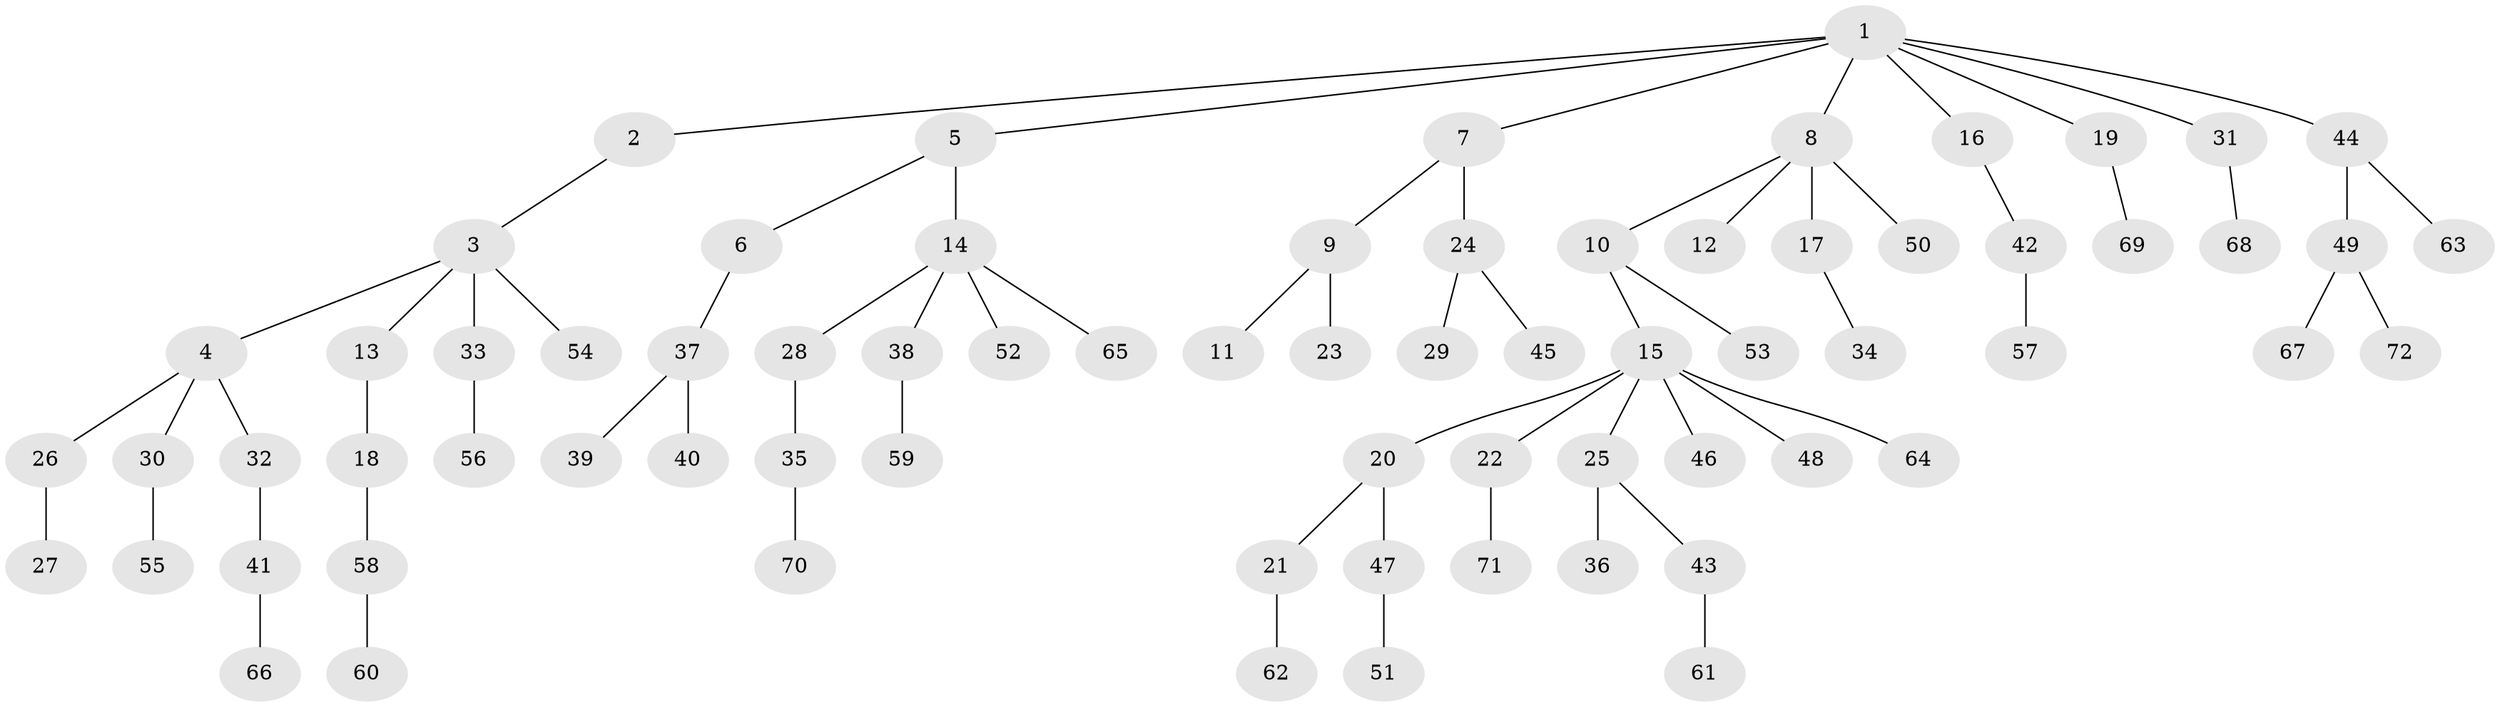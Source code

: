 // Generated by graph-tools (version 1.1) at 2025/11/02/27/25 16:11:26]
// undirected, 72 vertices, 71 edges
graph export_dot {
graph [start="1"]
  node [color=gray90,style=filled];
  1;
  2;
  3;
  4;
  5;
  6;
  7;
  8;
  9;
  10;
  11;
  12;
  13;
  14;
  15;
  16;
  17;
  18;
  19;
  20;
  21;
  22;
  23;
  24;
  25;
  26;
  27;
  28;
  29;
  30;
  31;
  32;
  33;
  34;
  35;
  36;
  37;
  38;
  39;
  40;
  41;
  42;
  43;
  44;
  45;
  46;
  47;
  48;
  49;
  50;
  51;
  52;
  53;
  54;
  55;
  56;
  57;
  58;
  59;
  60;
  61;
  62;
  63;
  64;
  65;
  66;
  67;
  68;
  69;
  70;
  71;
  72;
  1 -- 2;
  1 -- 5;
  1 -- 7;
  1 -- 8;
  1 -- 16;
  1 -- 19;
  1 -- 31;
  1 -- 44;
  2 -- 3;
  3 -- 4;
  3 -- 13;
  3 -- 33;
  3 -- 54;
  4 -- 26;
  4 -- 30;
  4 -- 32;
  5 -- 6;
  5 -- 14;
  6 -- 37;
  7 -- 9;
  7 -- 24;
  8 -- 10;
  8 -- 12;
  8 -- 17;
  8 -- 50;
  9 -- 11;
  9 -- 23;
  10 -- 15;
  10 -- 53;
  13 -- 18;
  14 -- 28;
  14 -- 38;
  14 -- 52;
  14 -- 65;
  15 -- 20;
  15 -- 22;
  15 -- 25;
  15 -- 46;
  15 -- 48;
  15 -- 64;
  16 -- 42;
  17 -- 34;
  18 -- 58;
  19 -- 69;
  20 -- 21;
  20 -- 47;
  21 -- 62;
  22 -- 71;
  24 -- 29;
  24 -- 45;
  25 -- 36;
  25 -- 43;
  26 -- 27;
  28 -- 35;
  30 -- 55;
  31 -- 68;
  32 -- 41;
  33 -- 56;
  35 -- 70;
  37 -- 39;
  37 -- 40;
  38 -- 59;
  41 -- 66;
  42 -- 57;
  43 -- 61;
  44 -- 49;
  44 -- 63;
  47 -- 51;
  49 -- 67;
  49 -- 72;
  58 -- 60;
}
